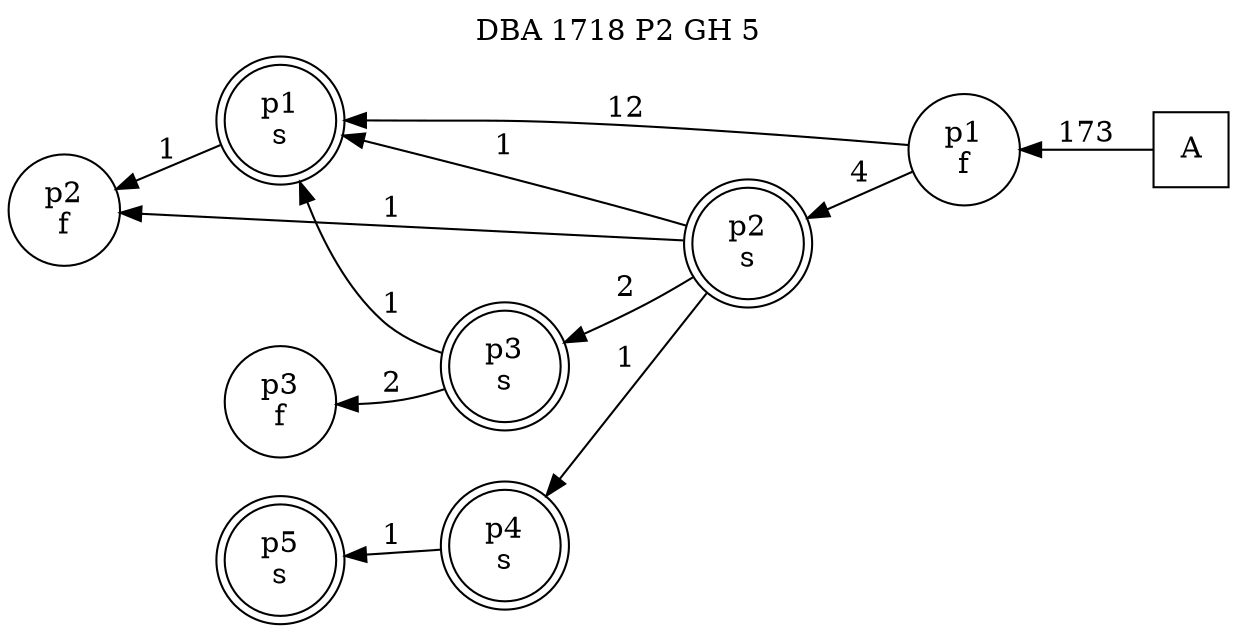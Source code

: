 digraph DBA_1718_P2_GH_5_LOW {
labelloc="tl"
label= " DBA 1718 P2 GH 5 "
rankdir="RL";
"A" [shape="square" label="A"]
"p1_f" [shape="circle" label="p1
f"]
"p1_s" [shape="doublecircle" label="p1
s"]
"p2_f" [shape="circle" label="p2
f"]
"p2_s" [shape="doublecircle" label="p2
s"]
"p3_s" [shape="doublecircle" label="p3
s"]
"p3_f" [shape="circle" label="p3
f"]
"p4_s" [shape="doublecircle" label="p4
s"]
"p5_s" [shape="doublecircle" label="p5
s"]
"A" -> "p1_f" [ label=173]
"p1_f" -> "p1_s" [ label=12]
"p1_f" -> "p2_s" [ label=4]
"p1_s" -> "p2_f" [ label=1]
"p2_s" -> "p1_s" [ label=1]
"p2_s" -> "p2_f" [ label=1]
"p2_s" -> "p3_s" [ label=2]
"p2_s" -> "p4_s" [ label=1]
"p3_s" -> "p1_s" [ label=1]
"p3_s" -> "p3_f" [ label=2]
"p4_s" -> "p5_s" [ label=1]
}
